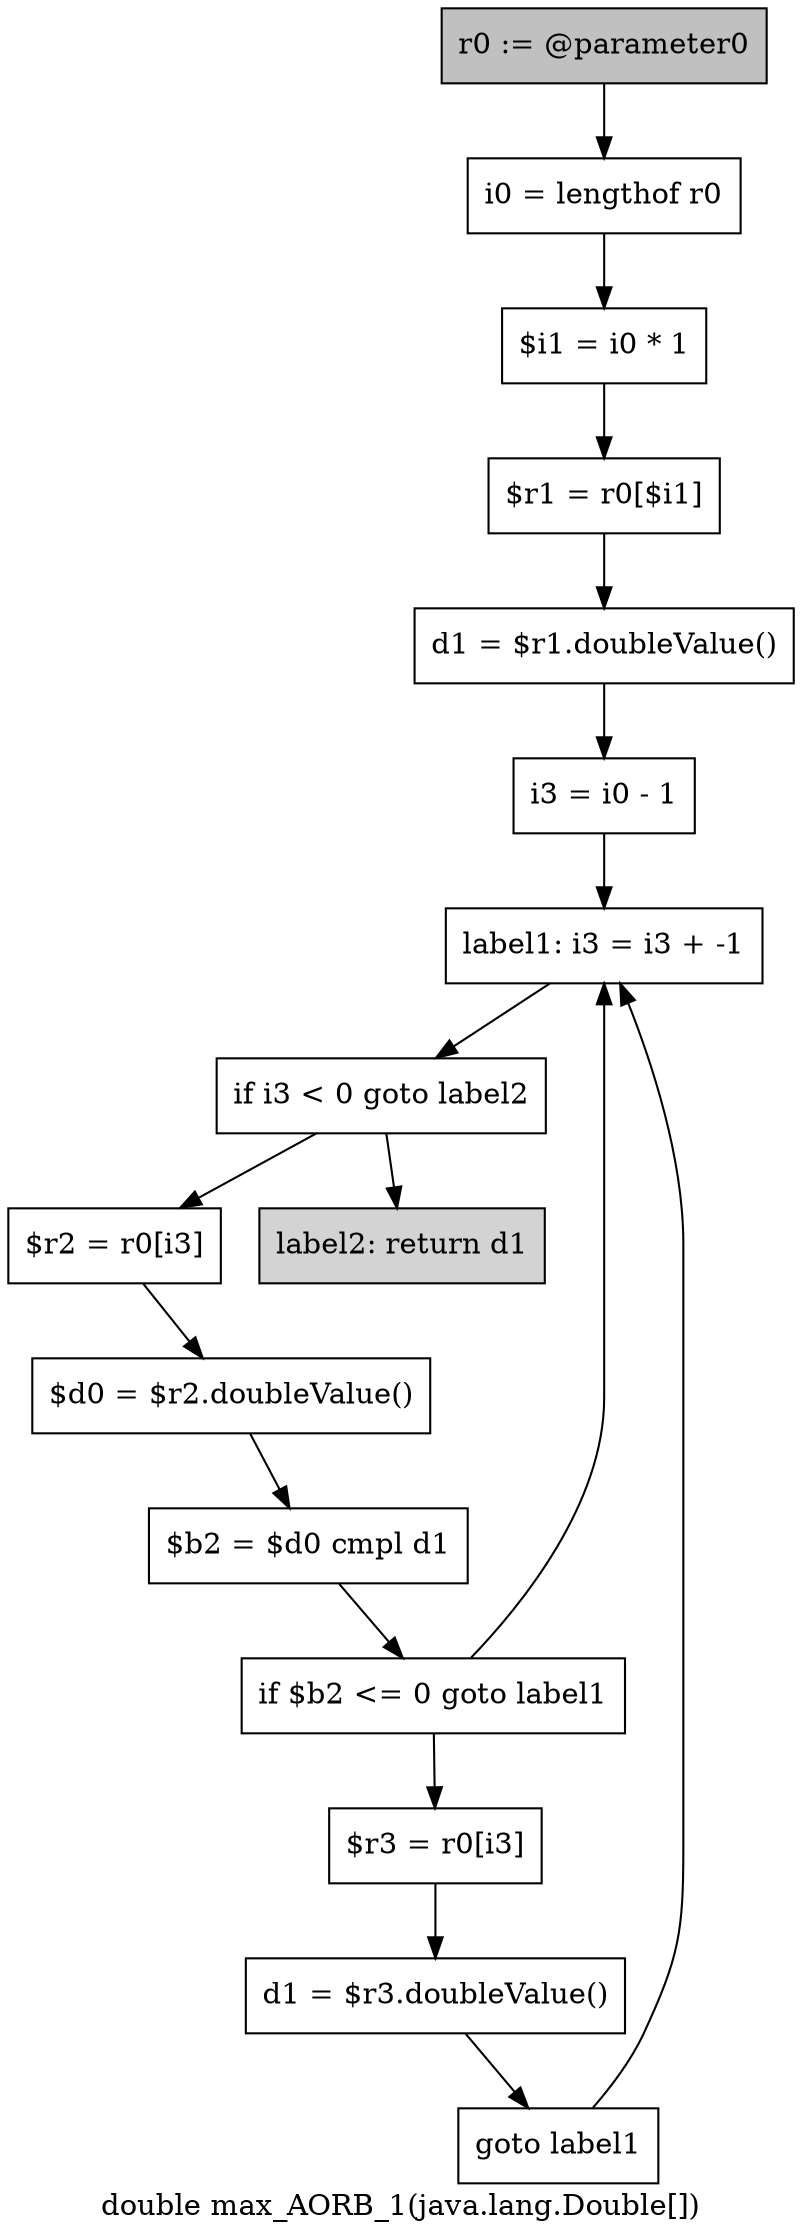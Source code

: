 digraph "double max_AORB_1(java.lang.Double[])" {
    label="double max_AORB_1(java.lang.Double[])";
    node [shape=box];
    "0" [style=filled,fillcolor=gray,label="r0 := @parameter0",];
    "1" [label="i0 = lengthof r0",];
    "0"->"1";
    "2" [label="$i1 = i0 * 1",];
    "1"->"2";
    "3" [label="$r1 = r0[$i1]",];
    "2"->"3";
    "4" [label="d1 = $r1.doubleValue()",];
    "3"->"4";
    "5" [label="i3 = i0 - 1",];
    "4"->"5";
    "6" [label="label1: i3 = i3 + -1",];
    "5"->"6";
    "7" [label="if i3 < 0 goto label2",];
    "6"->"7";
    "8" [label="$r2 = r0[i3]",];
    "7"->"8";
    "15" [style=filled,fillcolor=lightgray,label="label2: return d1",];
    "7"->"15";
    "9" [label="$d0 = $r2.doubleValue()",];
    "8"->"9";
    "10" [label="$b2 = $d0 cmpl d1",];
    "9"->"10";
    "11" [label="if $b2 <= 0 goto label1",];
    "10"->"11";
    "11"->"6";
    "12" [label="$r3 = r0[i3]",];
    "11"->"12";
    "13" [label="d1 = $r3.doubleValue()",];
    "12"->"13";
    "14" [label="goto label1",];
    "13"->"14";
    "14"->"6";
}
